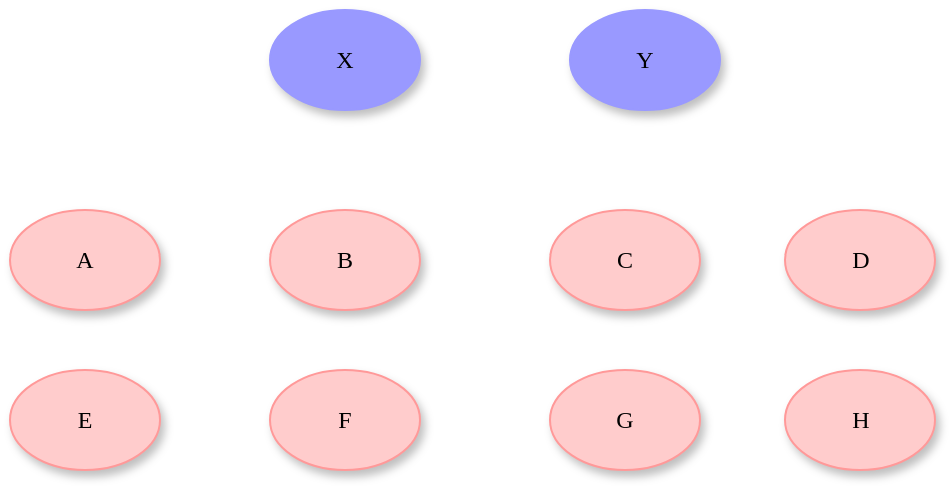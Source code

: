 <mxfile version="22.1.11" type="github">
  <diagram name="Page-1" id="42789a77-a242-8287-6e28-9cd8cfd52e62">
    <mxGraphModel dx="1502" dy="522" grid="1" gridSize="10" guides="1" tooltips="1" connect="1" arrows="1" fold="1" page="1" pageScale="1" pageWidth="1100" pageHeight="850" background="none" math="0" shadow="0">
      <root>
        <mxCell id="0" />
        <mxCell id="1" parent="0" />
        <mxCell id="1ea317790d2ca983-2" value="&lt;span&gt;B&lt;/span&gt;" style="ellipse;whiteSpace=wrap;html=1;rounded=0;shadow=1;comic=0;labelBackgroundColor=none;strokeWidth=1;fontFamily=Verdana;fontSize=12;align=center;strokeColor=#FF9999;fillColor=#FFCCCC;" parent="1" vertex="1">
          <mxGeometry x="350" y="190" width="75" height="50" as="geometry" />
        </mxCell>
        <mxCell id="1ea317790d2ca983-3" value="&lt;span&gt;C&lt;/span&gt;" style="ellipse;whiteSpace=wrap;html=1;rounded=0;shadow=1;comic=0;labelBackgroundColor=none;strokeWidth=1;fontFamily=Verdana;fontSize=12;align=center;strokeColor=#FF9999;fillColor=#FFCCCC;" parent="1" vertex="1">
          <mxGeometry x="490" y="190" width="75" height="50" as="geometry" />
        </mxCell>
        <mxCell id="1ea317790d2ca983-4" value="&lt;span&gt;G&lt;/span&gt;" style="ellipse;whiteSpace=wrap;html=1;rounded=0;shadow=1;comic=0;labelBackgroundColor=none;strokeWidth=1;fontFamily=Verdana;fontSize=12;align=center;strokeColor=#FF9999;fillColor=#FFCCCC;" parent="1" vertex="1">
          <mxGeometry x="490" y="270" width="75" height="50" as="geometry" />
        </mxCell>
        <mxCell id="1ea317790d2ca983-6" value="&lt;span&gt;F&lt;/span&gt;" style="ellipse;whiteSpace=wrap;html=1;rounded=0;shadow=1;comic=0;labelBackgroundColor=none;strokeWidth=1;fontFamily=Verdana;fontSize=12;align=center;strokeColor=#FF9999;fillColor=#FFCCCC;" parent="1" vertex="1">
          <mxGeometry x="350" y="270" width="75" height="50" as="geometry" />
        </mxCell>
        <mxCell id="1ea317790d2ca983-7" value="&lt;span&gt;E&lt;/span&gt;" style="ellipse;whiteSpace=wrap;html=1;rounded=0;shadow=1;comic=0;labelBackgroundColor=none;strokeWidth=1;fontFamily=Verdana;fontSize=12;align=center;strokeColor=#FF9999;fillColor=#FFCCCC;" parent="1" vertex="1">
          <mxGeometry x="220" y="270" width="75" height="50" as="geometry" />
        </mxCell>
        <mxCell id="1ea317790d2ca983-9" value="A" style="ellipse;whiteSpace=wrap;html=1;rounded=0;shadow=1;comic=0;labelBackgroundColor=none;strokeWidth=1;fontFamily=Verdana;fontSize=12;align=center;strokeColor=#FF9999;fillColor=#FFCCCC;" parent="1" vertex="1">
          <mxGeometry x="220" y="190" width="75" height="50" as="geometry" />
        </mxCell>
        <mxCell id="1ea317790d2ca983-10" value="&lt;span&gt;D&lt;/span&gt;" style="ellipse;whiteSpace=wrap;html=1;rounded=0;shadow=1;comic=0;labelBackgroundColor=none;strokeWidth=1;fontFamily=Verdana;fontSize=12;align=center;strokeColor=#FF9999;fillColor=#FFCCCC;" parent="1" vertex="1">
          <mxGeometry x="607.5" y="190" width="75" height="50" as="geometry" />
        </mxCell>
        <mxCell id="1ea317790d2ca983-11" value="&lt;span&gt;H&lt;/span&gt;" style="ellipse;whiteSpace=wrap;html=1;rounded=0;shadow=1;comic=0;labelBackgroundColor=none;strokeWidth=1;fontFamily=Verdana;fontSize=12;align=center;strokeColor=#FF9999;fillColor=#FFCCCC;" parent="1" vertex="1">
          <mxGeometry x="607.5" y="270" width="75" height="50" as="geometry" />
        </mxCell>
        <mxCell id="0HW8AGK5tY-i7U9yJy_T-33" value="&lt;span&gt;Y&lt;/span&gt;" style="ellipse;whiteSpace=wrap;html=1;rounded=0;shadow=1;comic=0;labelBackgroundColor=none;strokeWidth=1;fontFamily=Verdana;fontSize=12;align=center;strokeColor=#9999FF;fillColor=#9999FF;" vertex="1" parent="1">
          <mxGeometry x="500" y="90" width="75" height="50" as="geometry" />
        </mxCell>
        <mxCell id="0HW8AGK5tY-i7U9yJy_T-34" value="X" style="ellipse;whiteSpace=wrap;html=1;rounded=0;shadow=1;comic=0;labelBackgroundColor=none;strokeWidth=1;fontFamily=Verdana;fontSize=12;align=center;strokeColor=#9999FF;fillColor=#9999FF;" vertex="1" parent="1">
          <mxGeometry x="350" y="90" width="75" height="50" as="geometry" />
        </mxCell>
      </root>
    </mxGraphModel>
  </diagram>
</mxfile>
